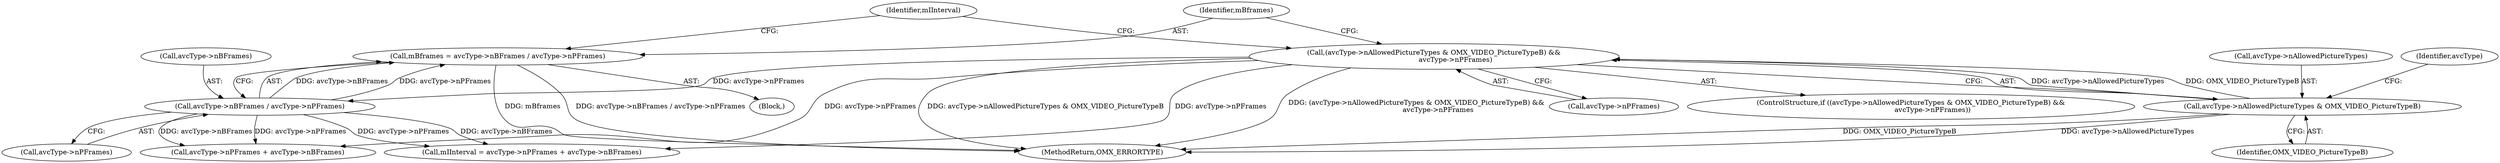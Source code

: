 digraph "0_Android_295c883fe3105b19bcd0f9e07d54c6b589fc5bff_15@integer" {
"1000158" [label="(Call,mBframes = avcType->nBFrames / avcType->nPFrames)"];
"1000160" [label="(Call,avcType->nBFrames / avcType->nPFrames)"];
"1000148" [label="(Call,(avcType->nAllowedPictureTypes & OMX_VIDEO_PictureTypeB) &&\n                    avcType->nPFrames)"];
"1000149" [label="(Call,avcType->nAllowedPictureTypes & OMX_VIDEO_PictureTypeB)"];
"1000154" [label="(Call,avcType->nPFrames)"];
"1000155" [label="(Identifier,avcType)"];
"1000160" [label="(Call,avcType->nBFrames / avcType->nPFrames)"];
"1000150" [label="(Call,avcType->nAllowedPictureTypes)"];
"1000261" [label="(MethodReturn,OMX_ERRORTYPE)"];
"1000153" [label="(Identifier,OMX_VIDEO_PictureTypeB)"];
"1000147" [label="(ControlStructure,if ((avcType->nAllowedPictureTypes & OMX_VIDEO_PictureTypeB) &&\n                    avcType->nPFrames))"];
"1000168" [label="(Identifier,mIInterval)"];
"1000157" [label="(Block,)"];
"1000164" [label="(Call,avcType->nPFrames)"];
"1000149" [label="(Call,avcType->nAllowedPictureTypes & OMX_VIDEO_PictureTypeB)"];
"1000169" [label="(Call,avcType->nPFrames + avcType->nBFrames)"];
"1000167" [label="(Call,mIInterval = avcType->nPFrames + avcType->nBFrames)"];
"1000159" [label="(Identifier,mBframes)"];
"1000148" [label="(Call,(avcType->nAllowedPictureTypes & OMX_VIDEO_PictureTypeB) &&\n                    avcType->nPFrames)"];
"1000161" [label="(Call,avcType->nBFrames)"];
"1000158" [label="(Call,mBframes = avcType->nBFrames / avcType->nPFrames)"];
"1000158" -> "1000157"  [label="AST: "];
"1000158" -> "1000160"  [label="CFG: "];
"1000159" -> "1000158"  [label="AST: "];
"1000160" -> "1000158"  [label="AST: "];
"1000168" -> "1000158"  [label="CFG: "];
"1000158" -> "1000261"  [label="DDG: mBframes"];
"1000158" -> "1000261"  [label="DDG: avcType->nBFrames / avcType->nPFrames"];
"1000160" -> "1000158"  [label="DDG: avcType->nBFrames"];
"1000160" -> "1000158"  [label="DDG: avcType->nPFrames"];
"1000160" -> "1000164"  [label="CFG: "];
"1000161" -> "1000160"  [label="AST: "];
"1000164" -> "1000160"  [label="AST: "];
"1000148" -> "1000160"  [label="DDG: avcType->nPFrames"];
"1000160" -> "1000167"  [label="DDG: avcType->nPFrames"];
"1000160" -> "1000167"  [label="DDG: avcType->nBFrames"];
"1000160" -> "1000169"  [label="DDG: avcType->nPFrames"];
"1000160" -> "1000169"  [label="DDG: avcType->nBFrames"];
"1000148" -> "1000147"  [label="AST: "];
"1000148" -> "1000149"  [label="CFG: "];
"1000148" -> "1000154"  [label="CFG: "];
"1000149" -> "1000148"  [label="AST: "];
"1000154" -> "1000148"  [label="AST: "];
"1000159" -> "1000148"  [label="CFG: "];
"1000168" -> "1000148"  [label="CFG: "];
"1000148" -> "1000261"  [label="DDG: avcType->nAllowedPictureTypes & OMX_VIDEO_PictureTypeB"];
"1000148" -> "1000261"  [label="DDG: (avcType->nAllowedPictureTypes & OMX_VIDEO_PictureTypeB) &&\n                    avcType->nPFrames"];
"1000149" -> "1000148"  [label="DDG: avcType->nAllowedPictureTypes"];
"1000149" -> "1000148"  [label="DDG: OMX_VIDEO_PictureTypeB"];
"1000148" -> "1000167"  [label="DDG: avcType->nPFrames"];
"1000148" -> "1000169"  [label="DDG: avcType->nPFrames"];
"1000149" -> "1000153"  [label="CFG: "];
"1000150" -> "1000149"  [label="AST: "];
"1000153" -> "1000149"  [label="AST: "];
"1000155" -> "1000149"  [label="CFG: "];
"1000149" -> "1000261"  [label="DDG: OMX_VIDEO_PictureTypeB"];
"1000149" -> "1000261"  [label="DDG: avcType->nAllowedPictureTypes"];
}
